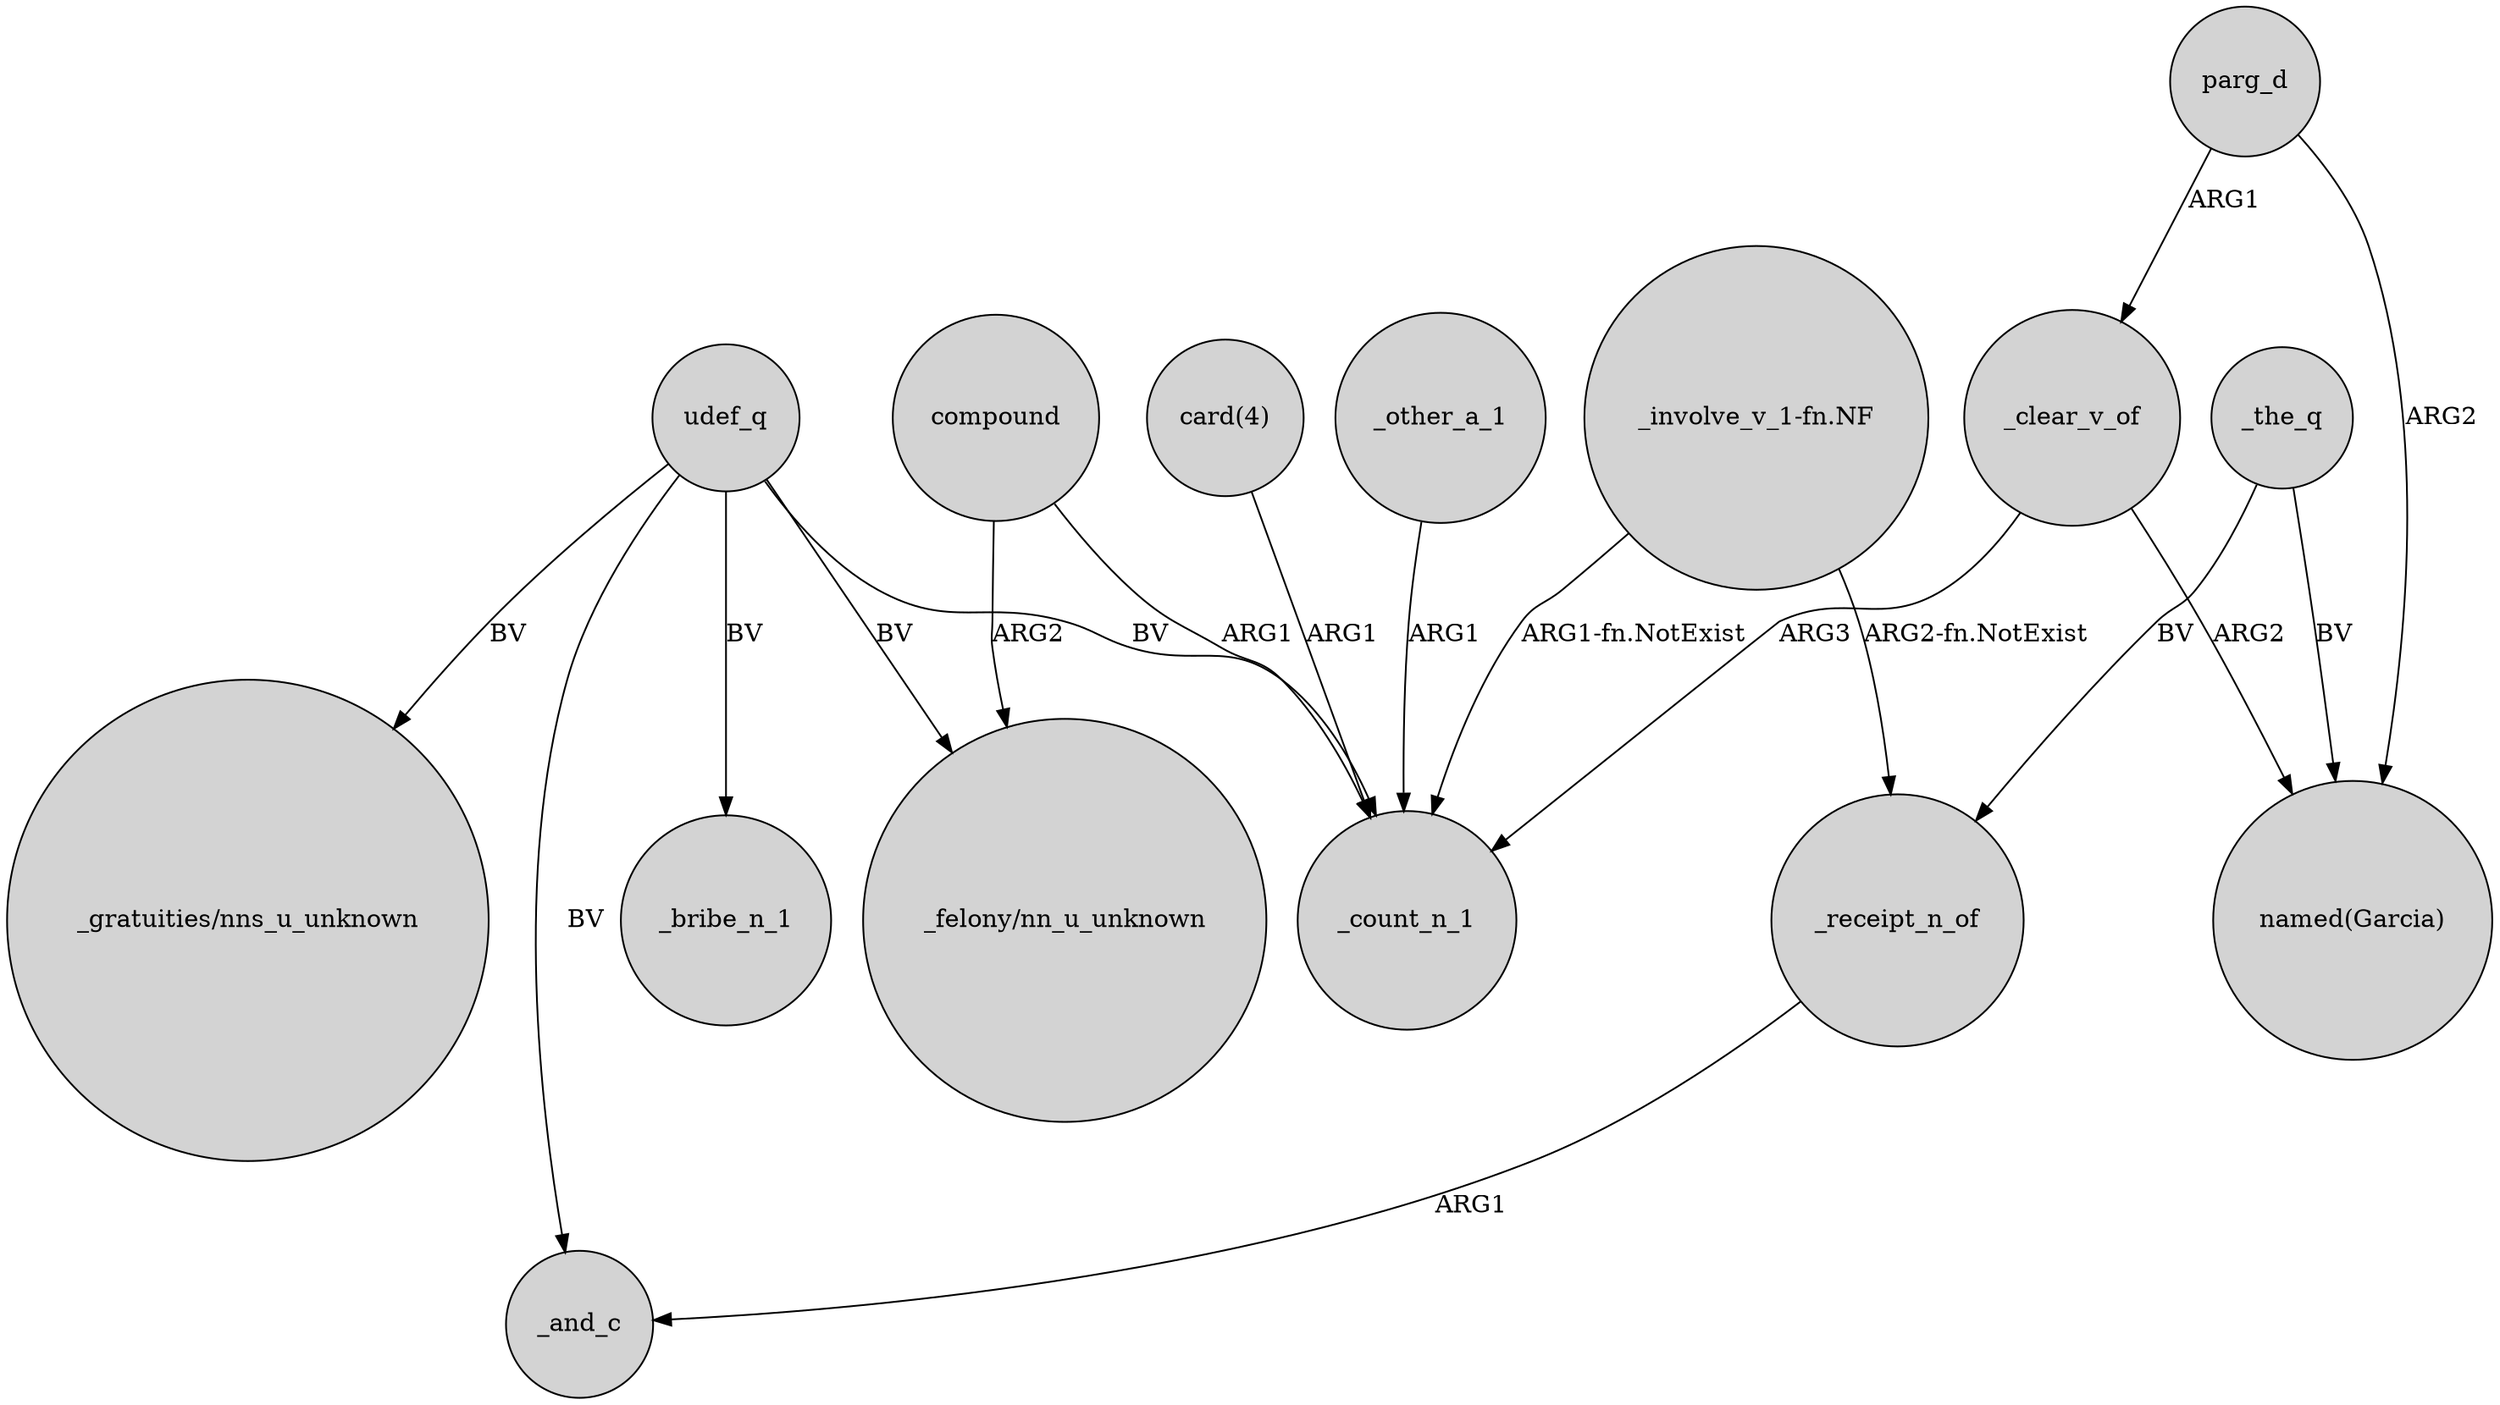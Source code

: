digraph {
	node [shape=circle style=filled]
	compound -> _count_n_1 [label=ARG1]
	"_involve_v_1-fn.NF" -> _receipt_n_of [label="ARG2-fn.NotExist"]
	parg_d -> "named(Garcia)" [label=ARG2]
	compound -> "_felony/nn_u_unknown" [label=ARG2]
	udef_q -> _bribe_n_1 [label=BV]
	_clear_v_of -> "named(Garcia)" [label=ARG2]
	_the_q -> "named(Garcia)" [label=BV]
	udef_q -> "_gratuities/nns_u_unknown" [label=BV]
	"_involve_v_1-fn.NF" -> _count_n_1 [label="ARG1-fn.NotExist"]
	udef_q -> "_felony/nn_u_unknown" [label=BV]
	udef_q -> _and_c [label=BV]
	_clear_v_of -> _count_n_1 [label=ARG3]
	udef_q -> _count_n_1 [label=BV]
	_receipt_n_of -> _and_c [label=ARG1]
	parg_d -> _clear_v_of [label=ARG1]
	"card(4)" -> _count_n_1 [label=ARG1]
	_other_a_1 -> _count_n_1 [label=ARG1]
	_the_q -> _receipt_n_of [label=BV]
}
